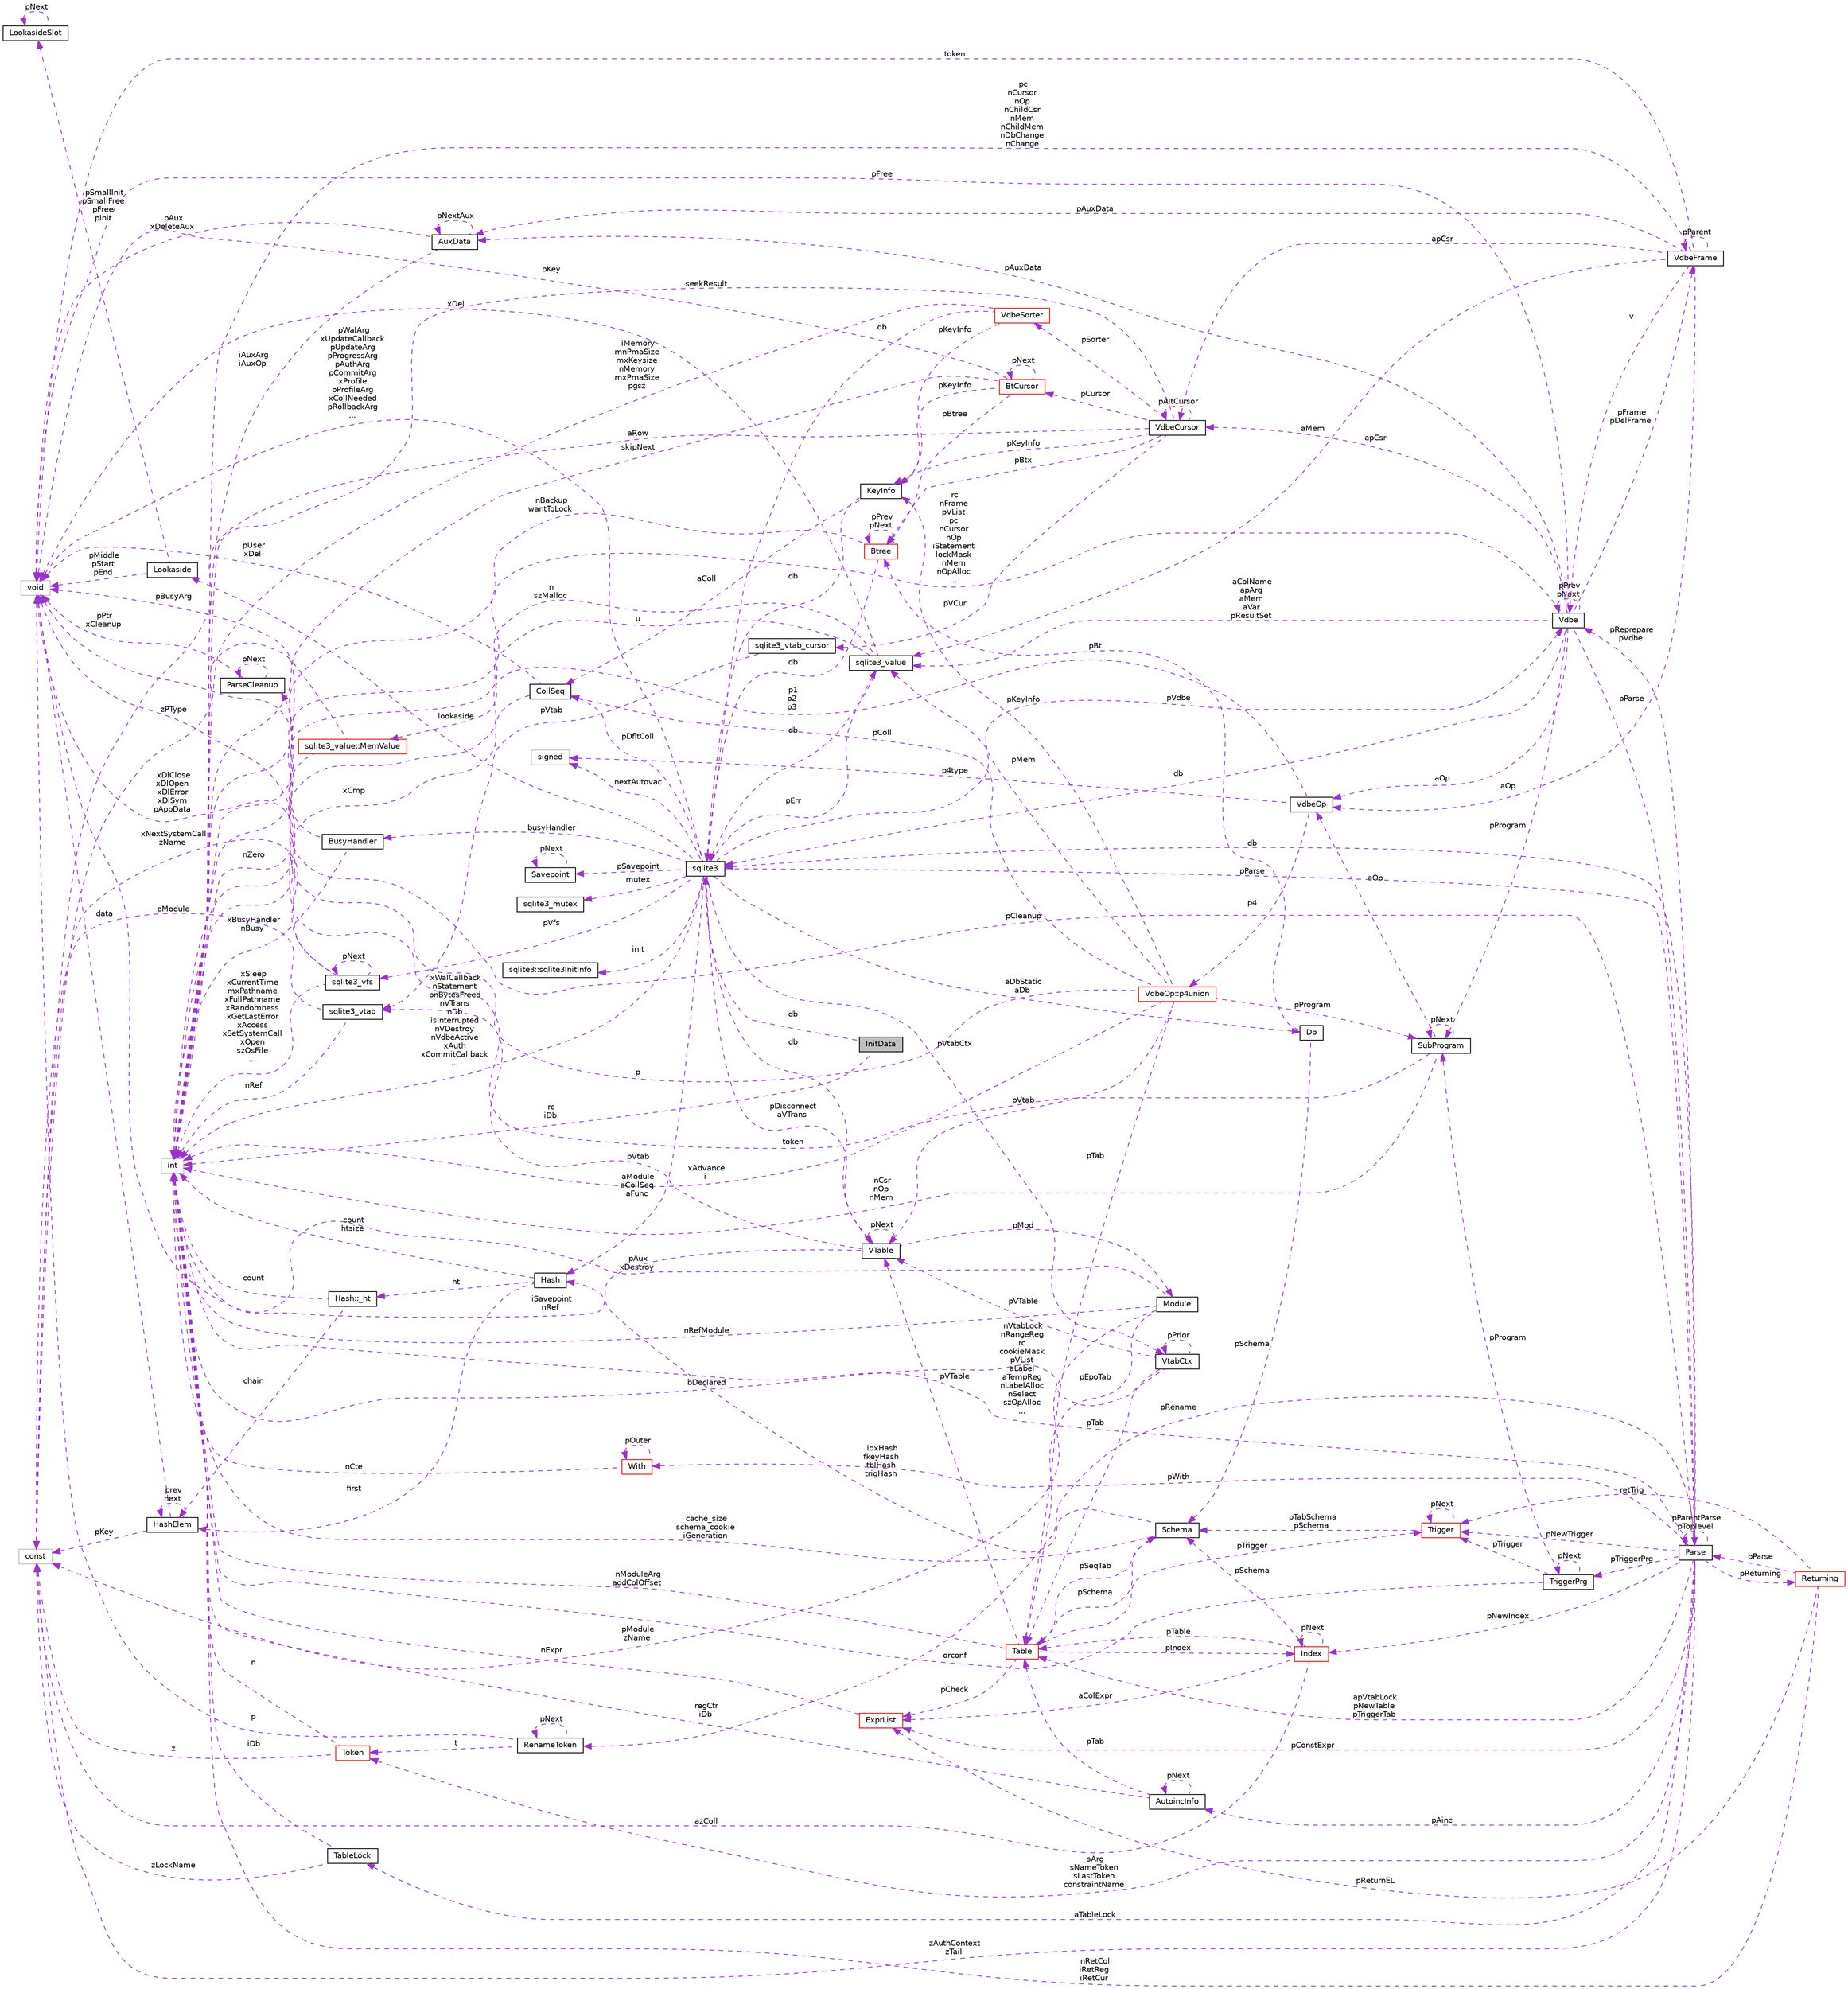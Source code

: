 digraph "InitData"
{
 // LATEX_PDF_SIZE
  edge [fontname="Helvetica",fontsize="10",labelfontname="Helvetica",labelfontsize="10"];
  node [fontname="Helvetica",fontsize="10",shape=record];
  rankdir="LR";
  Node1 [label="InitData",height=0.2,width=0.4,color="black", fillcolor="grey75", style="filled", fontcolor="black",tooltip=" "];
  Node2 -> Node1 [dir="back",color="darkorchid3",fontsize="10",style="dashed",label=" db" ,fontname="Helvetica"];
  Node2 [label="sqlite3",height=0.2,width=0.4,color="black", fillcolor="white", style="filled",URL="$structsqlite3.html",tooltip=" "];
  Node3 -> Node2 [dir="back",color="darkorchid3",fontsize="10",style="dashed",label=" pVdbe" ,fontname="Helvetica"];
  Node3 [label="Vdbe",height=0.2,width=0.4,color="black", fillcolor="white", style="filled",URL="$structVdbe.html",tooltip=" "];
  Node3 -> Node3 [dir="back",color="darkorchid3",fontsize="10",style="dashed",label=" pPrev\npNext" ,fontname="Helvetica"];
  Node2 -> Node3 [dir="back",color="darkorchid3",fontsize="10",style="dashed",label=" db" ,fontname="Helvetica"];
  Node4 -> Node3 [dir="back",color="darkorchid3",fontsize="10",style="dashed",label=" pFree" ,fontname="Helvetica"];
  Node4 [label="void",height=0.2,width=0.4,color="grey75", fillcolor="white", style="filled",tooltip=" "];
  Node5 -> Node3 [dir="back",color="darkorchid3",fontsize="10",style="dashed",label=" aColName\napArg\naMem\naVar\npResultSet" ,fontname="Helvetica"];
  Node5 [label="sqlite3_value",height=0.2,width=0.4,color="black", fillcolor="white", style="filled",URL="$structsqlite3__value.html",tooltip=" "];
  Node2 -> Node5 [dir="back",color="darkorchid3",fontsize="10",style="dashed",label=" db" ,fontname="Helvetica"];
  Node4 -> Node5 [dir="back",color="darkorchid3",fontsize="10",style="dashed",label=" xDel" ,fontname="Helvetica"];
  Node6 -> Node5 [dir="back",color="darkorchid3",fontsize="10",style="dashed",label=" u" ,fontname="Helvetica"];
  Node6 [label="sqlite3_value::MemValue",height=0.2,width=0.4,color="red", fillcolor="white", style="filled",URL="$unionsqlite3__value_1_1MemValue.html",tooltip=" "];
  Node7 -> Node6 [dir="back",color="darkorchid3",fontsize="10",style="dashed",label=" nZero" ,fontname="Helvetica"];
  Node7 [label="int",height=0.2,width=0.4,color="grey75", fillcolor="white", style="filled",tooltip=" "];
  Node8 -> Node6 [dir="back",color="darkorchid3",fontsize="10",style="dashed",label=" zPType" ,fontname="Helvetica"];
  Node8 [label="const",height=0.2,width=0.4,color="grey75", fillcolor="white", style="filled",tooltip=" "];
  Node7 -> Node5 [dir="back",color="darkorchid3",fontsize="10",style="dashed",label=" n\nszMalloc" ,fontname="Helvetica"];
  Node11 -> Node3 [dir="back",color="darkorchid3",fontsize="10",style="dashed",label=" pFrame\npDelFrame" ,fontname="Helvetica"];
  Node11 [label="VdbeFrame",height=0.2,width=0.4,color="black", fillcolor="white", style="filled",URL="$structVdbeFrame.html",tooltip=" "];
  Node3 -> Node11 [dir="back",color="darkorchid3",fontsize="10",style="dashed",label=" v" ,fontname="Helvetica"];
  Node4 -> Node11 [dir="back",color="darkorchid3",fontsize="10",style="dashed",label=" token" ,fontname="Helvetica"];
  Node5 -> Node11 [dir="back",color="darkorchid3",fontsize="10",style="dashed",label=" aMem" ,fontname="Helvetica"];
  Node11 -> Node11 [dir="back",color="darkorchid3",fontsize="10",style="dashed",label=" pParent" ,fontname="Helvetica"];
  Node7 -> Node11 [dir="back",color="darkorchid3",fontsize="10",style="dashed",label=" pc\nnCursor\nnOp\nnChildCsr\nnMem\nnChildMem\nnDbChange\nnChange" ,fontname="Helvetica"];
  Node12 -> Node11 [dir="back",color="darkorchid3",fontsize="10",style="dashed",label=" pAuxData" ,fontname="Helvetica"];
  Node12 [label="AuxData",height=0.2,width=0.4,color="black", fillcolor="white", style="filled",URL="$structAuxData.html",tooltip=" "];
  Node4 -> Node12 [dir="back",color="darkorchid3",fontsize="10",style="dashed",label=" pAux\nxDeleteAux" ,fontname="Helvetica"];
  Node7 -> Node12 [dir="back",color="darkorchid3",fontsize="10",style="dashed",label=" iAuxArg\niAuxOp" ,fontname="Helvetica"];
  Node12 -> Node12 [dir="back",color="darkorchid3",fontsize="10",style="dashed",label=" pNextAux" ,fontname="Helvetica"];
  Node13 -> Node11 [dir="back",color="darkorchid3",fontsize="10",style="dashed",label=" apCsr" ,fontname="Helvetica"];
  Node13 [label="VdbeCursor",height=0.2,width=0.4,color="black", fillcolor="white", style="filled",URL="$structVdbeCursor.html",tooltip=" "];
  Node14 -> Node13 [dir="back",color="darkorchid3",fontsize="10",style="dashed",label=" pCursor" ,fontname="Helvetica"];
  Node14 [label="BtCursor",height=0.2,width=0.4,color="red", fillcolor="white", style="filled",URL="$structBtCursor.html",tooltip=" "];
  Node14 -> Node14 [dir="back",color="darkorchid3",fontsize="10",style="dashed",label=" pNext" ,fontname="Helvetica"];
  Node4 -> Node14 [dir="back",color="darkorchid3",fontsize="10",style="dashed",label=" pKey" ,fontname="Helvetica"];
  Node7 -> Node14 [dir="back",color="darkorchid3",fontsize="10",style="dashed",label=" skipNext" ,fontname="Helvetica"];
  Node32 -> Node14 [dir="back",color="darkorchid3",fontsize="10",style="dashed",label=" pKeyInfo" ,fontname="Helvetica"];
  Node32 [label="KeyInfo",height=0.2,width=0.4,color="black", fillcolor="white", style="filled",URL="$structKeyInfo.html",tooltip=" "];
  Node2 -> Node32 [dir="back",color="darkorchid3",fontsize="10",style="dashed",label=" db" ,fontname="Helvetica"];
  Node33 -> Node32 [dir="back",color="darkorchid3",fontsize="10",style="dashed",label=" aColl" ,fontname="Helvetica"];
  Node33 [label="CollSeq",height=0.2,width=0.4,color="black", fillcolor="white", style="filled",URL="$structCollSeq.html",tooltip=" "];
  Node4 -> Node33 [dir="back",color="darkorchid3",fontsize="10",style="dashed",label=" pUser\nxDel" ,fontname="Helvetica"];
  Node7 -> Node33 [dir="back",color="darkorchid3",fontsize="10",style="dashed",label=" xCmp" ,fontname="Helvetica"];
  Node20 -> Node14 [dir="back",color="darkorchid3",fontsize="10",style="dashed",label=" pBtree" ,fontname="Helvetica"];
  Node20 [label="Btree",height=0.2,width=0.4,color="red", fillcolor="white", style="filled",URL="$structBtree.html",tooltip=" "];
  Node2 -> Node20 [dir="back",color="darkorchid3",fontsize="10",style="dashed",label=" db" ,fontname="Helvetica"];
  Node7 -> Node20 [dir="back",color="darkorchid3",fontsize="10",style="dashed",label=" nBackup\nwantToLock" ,fontname="Helvetica"];
  Node20 -> Node20 [dir="back",color="darkorchid3",fontsize="10",style="dashed",label=" pPrev\npNext" ,fontname="Helvetica"];
  Node7 -> Node13 [dir="back",color="darkorchid3",fontsize="10",style="dashed",label=" seekResult" ,fontname="Helvetica"];
  Node34 -> Node13 [dir="back",color="darkorchid3",fontsize="10",style="dashed",label=" pVCur" ,fontname="Helvetica"];
  Node34 [label="sqlite3_vtab_cursor",height=0.2,width=0.4,color="black", fillcolor="white", style="filled",URL="$structsqlite3__vtab__cursor.html",tooltip=" "];
  Node35 -> Node34 [dir="back",color="darkorchid3",fontsize="10",style="dashed",label=" pVtab" ,fontname="Helvetica"];
  Node35 [label="sqlite3_vtab",height=0.2,width=0.4,color="black", fillcolor="white", style="filled",URL="$structsqlite3__vtab.html",tooltip=" "];
  Node7 -> Node35 [dir="back",color="darkorchid3",fontsize="10",style="dashed",label=" nRef" ,fontname="Helvetica"];
  Node8 -> Node35 [dir="back",color="darkorchid3",fontsize="10",style="dashed",label=" pModule" ,fontname="Helvetica"];
  Node13 -> Node13 [dir="back",color="darkorchid3",fontsize="10",style="dashed",label=" pAltCursor" ,fontname="Helvetica"];
  Node32 -> Node13 [dir="back",color="darkorchid3",fontsize="10",style="dashed",label=" pKeyInfo" ,fontname="Helvetica"];
  Node36 -> Node13 [dir="back",color="darkorchid3",fontsize="10",style="dashed",label=" pSorter" ,fontname="Helvetica"];
  Node36 [label="VdbeSorter",height=0.2,width=0.4,color="red", fillcolor="white", style="filled",URL="$structVdbeSorter.html",tooltip=" "];
  Node2 -> Node36 [dir="back",color="darkorchid3",fontsize="10",style="dashed",label=" db" ,fontname="Helvetica"];
  Node7 -> Node36 [dir="back",color="darkorchid3",fontsize="10",style="dashed",label=" iMemory\nmnPmaSize\nmxKeysize\nnMemory\nmxPmaSize\npgsz" ,fontname="Helvetica"];
  Node32 -> Node36 [dir="back",color="darkorchid3",fontsize="10",style="dashed",label=" pKeyInfo" ,fontname="Helvetica"];
  Node20 -> Node13 [dir="back",color="darkorchid3",fontsize="10",style="dashed",label=" pBtx" ,fontname="Helvetica"];
  Node8 -> Node13 [dir="back",color="darkorchid3",fontsize="10",style="dashed",label=" aRow" ,fontname="Helvetica"];
  Node46 -> Node11 [dir="back",color="darkorchid3",fontsize="10",style="dashed",label=" aOp" ,fontname="Helvetica"];
  Node46 [label="VdbeOp",height=0.2,width=0.4,color="black", fillcolor="white", style="filled",URL="$structVdbeOp.html",tooltip=" "];
  Node47 -> Node46 [dir="back",color="darkorchid3",fontsize="10",style="dashed",label=" p4" ,fontname="Helvetica"];
  Node47 [label="VdbeOp::p4union",height=0.2,width=0.4,color="red", fillcolor="white", style="filled",URL="$unionVdbeOp_1_1p4union.html",tooltip=" "];
  Node4 -> Node47 [dir="back",color="darkorchid3",fontsize="10",style="dashed",label=" p" ,fontname="Helvetica"];
  Node5 -> Node47 [dir="back",color="darkorchid3",fontsize="10",style="dashed",label=" pMem" ,fontname="Helvetica"];
  Node33 -> Node47 [dir="back",color="darkorchid3",fontsize="10",style="dashed",label=" pColl" ,fontname="Helvetica"];
  Node48 -> Node47 [dir="back",color="darkorchid3",fontsize="10",style="dashed",label=" pVtab" ,fontname="Helvetica"];
  Node48 [label="VTable",height=0.2,width=0.4,color="black", fillcolor="white", style="filled",URL="$structVTable.html",tooltip=" "];
  Node2 -> Node48 [dir="back",color="darkorchid3",fontsize="10",style="dashed",label=" db" ,fontname="Helvetica"];
  Node48 -> Node48 [dir="back",color="darkorchid3",fontsize="10",style="dashed",label=" pNext" ,fontname="Helvetica"];
  Node7 -> Node48 [dir="back",color="darkorchid3",fontsize="10",style="dashed",label=" iSavepoint\nnRef" ,fontname="Helvetica"];
  Node49 -> Node48 [dir="back",color="darkorchid3",fontsize="10",style="dashed",label=" pMod" ,fontname="Helvetica"];
  Node49 [label="Module",height=0.2,width=0.4,color="black", fillcolor="white", style="filled",URL="$structModule.html",tooltip=" "];
  Node4 -> Node49 [dir="back",color="darkorchid3",fontsize="10",style="dashed",label=" pAux\nxDestroy" ,fontname="Helvetica"];
  Node7 -> Node49 [dir="back",color="darkorchid3",fontsize="10",style="dashed",label=" nRefModule" ,fontname="Helvetica"];
  Node50 -> Node49 [dir="back",color="darkorchid3",fontsize="10",style="dashed",label=" pEpoTab" ,fontname="Helvetica"];
  Node50 [label="Table",height=0.2,width=0.4,color="red", fillcolor="white", style="filled",URL="$structTable.html",tooltip=" "];
  Node51 -> Node50 [dir="back",color="darkorchid3",fontsize="10",style="dashed",label=" pSchema" ,fontname="Helvetica"];
  Node51 [label="Schema",height=0.2,width=0.4,color="black", fillcolor="white", style="filled",URL="$structSchema.html",tooltip=" "];
  Node7 -> Node51 [dir="back",color="darkorchid3",fontsize="10",style="dashed",label=" cache_size\nschema_cookie\niGeneration" ,fontname="Helvetica"];
  Node50 -> Node51 [dir="back",color="darkorchid3",fontsize="10",style="dashed",label=" pSeqTab" ,fontname="Helvetica"];
  Node52 -> Node51 [dir="back",color="darkorchid3",fontsize="10",style="dashed",label=" idxHash\nfkeyHash\ntblHash\ntrigHash" ,fontname="Helvetica"];
  Node52 [label="Hash",height=0.2,width=0.4,color="black", fillcolor="white", style="filled",URL="$structHash.html",tooltip=" "];
  Node53 -> Node52 [dir="back",color="darkorchid3",fontsize="10",style="dashed",label=" ht" ,fontname="Helvetica"];
  Node53 [label="Hash::_ht",height=0.2,width=0.4,color="black", fillcolor="white", style="filled",URL="$structHash_1_1__ht.html",tooltip=" "];
  Node7 -> Node53 [dir="back",color="darkorchid3",fontsize="10",style="dashed",label=" count" ,fontname="Helvetica"];
  Node54 -> Node53 [dir="back",color="darkorchid3",fontsize="10",style="dashed",label=" chain" ,fontname="Helvetica"];
  Node54 [label="HashElem",height=0.2,width=0.4,color="black", fillcolor="white", style="filled",URL="$structHashElem.html",tooltip=" "];
  Node4 -> Node54 [dir="back",color="darkorchid3",fontsize="10",style="dashed",label=" data" ,fontname="Helvetica"];
  Node54 -> Node54 [dir="back",color="darkorchid3",fontsize="10",style="dashed",label=" prev\nnext" ,fontname="Helvetica"];
  Node8 -> Node54 [dir="back",color="darkorchid3",fontsize="10",style="dashed",label=" pKey" ,fontname="Helvetica"];
  Node7 -> Node52 [dir="back",color="darkorchid3",fontsize="10",style="dashed",label=" count\nhtsize" ,fontname="Helvetica"];
  Node54 -> Node52 [dir="back",color="darkorchid3",fontsize="10",style="dashed",label=" first" ,fontname="Helvetica"];
  Node48 -> Node50 [dir="back",color="darkorchid3",fontsize="10",style="dashed",label=" pVTable" ,fontname="Helvetica"];
  Node7 -> Node50 [dir="back",color="darkorchid3",fontsize="10",style="dashed",label=" nModuleArg\naddColOffset" ,fontname="Helvetica"];
  Node74 -> Node50 [dir="back",color="darkorchid3",fontsize="10",style="dashed",label=" pTrigger" ,fontname="Helvetica"];
  Node74 [label="Trigger",height=0.2,width=0.4,color="red", fillcolor="white", style="filled",URL="$structTrigger.html",tooltip=" "];
  Node51 -> Node74 [dir="back",color="darkorchid3",fontsize="10",style="dashed",label=" pTabSchema\npSchema" ,fontname="Helvetica"];
  Node74 -> Node74 [dir="back",color="darkorchid3",fontsize="10",style="dashed",label=" pNext" ,fontname="Helvetica"];
  Node60 -> Node50 [dir="back",color="darkorchid3",fontsize="10",style="dashed",label=" pCheck" ,fontname="Helvetica"];
  Node60 [label="ExprList",height=0.2,width=0.4,color="red", fillcolor="white", style="filled",URL="$structExprList.html",tooltip=" "];
  Node7 -> Node60 [dir="back",color="darkorchid3",fontsize="10",style="dashed",label=" nExpr" ,fontname="Helvetica"];
  Node70 -> Node50 [dir="back",color="darkorchid3",fontsize="10",style="dashed",label=" pIndex" ,fontname="Helvetica"];
  Node70 [label="Index",height=0.2,width=0.4,color="red", fillcolor="white", style="filled",URL="$structIndex.html",tooltip=" "];
  Node51 -> Node70 [dir="back",color="darkorchid3",fontsize="10",style="dashed",label=" pSchema" ,fontname="Helvetica"];
  Node50 -> Node70 [dir="back",color="darkorchid3",fontsize="10",style="dashed",label=" pTable" ,fontname="Helvetica"];
  Node60 -> Node70 [dir="back",color="darkorchid3",fontsize="10",style="dashed",label=" aColExpr" ,fontname="Helvetica"];
  Node8 -> Node70 [dir="back",color="darkorchid3",fontsize="10",style="dashed",label=" azColl" ,fontname="Helvetica"];
  Node70 -> Node70 [dir="back",color="darkorchid3",fontsize="10",style="dashed",label=" pNext" ,fontname="Helvetica"];
  Node8 -> Node49 [dir="back",color="darkorchid3",fontsize="10",style="dashed",label=" pModule\nzName" ,fontname="Helvetica"];
  Node35 -> Node48 [dir="back",color="darkorchid3",fontsize="10",style="dashed",label=" pVtab" ,fontname="Helvetica"];
  Node7 -> Node47 [dir="back",color="darkorchid3",fontsize="10",style="dashed",label=" xAdvance\ni" ,fontname="Helvetica"];
  Node50 -> Node47 [dir="back",color="darkorchid3",fontsize="10",style="dashed",label=" pTab" ,fontname="Helvetica"];
  Node77 -> Node47 [dir="back",color="darkorchid3",fontsize="10",style="dashed",label=" pProgram" ,fontname="Helvetica"];
  Node77 [label="SubProgram",height=0.2,width=0.4,color="black", fillcolor="white", style="filled",URL="$structSubProgram.html",tooltip=" "];
  Node4 -> Node77 [dir="back",color="darkorchid3",fontsize="10",style="dashed",label=" token" ,fontname="Helvetica"];
  Node7 -> Node77 [dir="back",color="darkorchid3",fontsize="10",style="dashed",label=" nCsr\nnOp\nnMem" ,fontname="Helvetica"];
  Node77 -> Node77 [dir="back",color="darkorchid3",fontsize="10",style="dashed",label=" pNext" ,fontname="Helvetica"];
  Node46 -> Node77 [dir="back",color="darkorchid3",fontsize="10",style="dashed",label=" aOp" ,fontname="Helvetica"];
  Node32 -> Node47 [dir="back",color="darkorchid3",fontsize="10",style="dashed",label=" pKeyInfo" ,fontname="Helvetica"];
  Node7 -> Node46 [dir="back",color="darkorchid3",fontsize="10",style="dashed",label=" p1\np2\np3" ,fontname="Helvetica"];
  Node79 -> Node46 [dir="back",color="darkorchid3",fontsize="10",style="dashed",label=" p4type" ,fontname="Helvetica"];
  Node79 [label="signed",height=0.2,width=0.4,color="grey75", fillcolor="white", style="filled",tooltip=" "];
  Node7 -> Node3 [dir="back",color="darkorchid3",fontsize="10",style="dashed",label=" rc\nnFrame\npVList\npc\nnCursor\nnOp\niStatement\nlockMask\nnMem\nnOpAlloc\n..." ,fontname="Helvetica"];
  Node12 -> Node3 [dir="back",color="darkorchid3",fontsize="10",style="dashed",label=" pAuxData" ,fontname="Helvetica"];
  Node77 -> Node3 [dir="back",color="darkorchid3",fontsize="10",style="dashed",label=" pProgram" ,fontname="Helvetica"];
  Node13 -> Node3 [dir="back",color="darkorchid3",fontsize="10",style="dashed",label=" apCsr" ,fontname="Helvetica"];
  Node80 -> Node3 [dir="back",color="darkorchid3",fontsize="10",style="dashed",label=" pParse" ,fontname="Helvetica"];
  Node80 [label="Parse",height=0.2,width=0.4,color="black", fillcolor="white", style="filled",URL="$structParse.html",tooltip=" "];
  Node3 -> Node80 [dir="back",color="darkorchid3",fontsize="10",style="dashed",label=" pReprepare\npVdbe" ,fontname="Helvetica"];
  Node2 -> Node80 [dir="back",color="darkorchid3",fontsize="10",style="dashed",label=" db" ,fontname="Helvetica"];
  Node81 -> Node80 [dir="back",color="darkorchid3",fontsize="10",style="dashed",label=" pCleanup" ,fontname="Helvetica"];
  Node81 [label="ParseCleanup",height=0.2,width=0.4,color="black", fillcolor="white", style="filled",URL="$structParseCleanup.html",tooltip=" "];
  Node81 -> Node81 [dir="back",color="darkorchid3",fontsize="10",style="dashed",label=" pNext" ,fontname="Helvetica"];
  Node4 -> Node81 [dir="back",color="darkorchid3",fontsize="10",style="dashed",label=" pPtr\nxCleanup" ,fontname="Helvetica"];
  Node82 -> Node80 [dir="back",color="darkorchid3",fontsize="10",style="dashed",label=" aTableLock" ,fontname="Helvetica"];
  Node82 [label="TableLock",height=0.2,width=0.4,color="black", fillcolor="white", style="filled",URL="$structTableLock.html",tooltip=" "];
  Node7 -> Node82 [dir="back",color="darkorchid3",fontsize="10",style="dashed",label=" iDb" ,fontname="Helvetica"];
  Node8 -> Node82 [dir="back",color="darkorchid3",fontsize="10",style="dashed",label=" zLockName" ,fontname="Helvetica"];
  Node83 -> Node80 [dir="back",color="darkorchid3",fontsize="10",style="dashed",label=" sArg\nsNameToken\nsLastToken\nconstraintName" ,fontname="Helvetica"];
  Node83 [label="Token",height=0.2,width=0.4,color="red", fillcolor="white", style="filled",URL="$classToken.html",tooltip=" "];
  Node7 -> Node83 [dir="back",color="darkorchid3",fontsize="10",style="dashed",label=" n" ,fontname="Helvetica"];
  Node8 -> Node83 [dir="back",color="darkorchid3",fontsize="10",style="dashed",label=" z" ,fontname="Helvetica"];
  Node63 -> Node80 [dir="back",color="darkorchid3",fontsize="10",style="dashed",label=" pWith" ,fontname="Helvetica"];
  Node63 [label="With",height=0.2,width=0.4,color="red", fillcolor="white", style="filled",URL="$structWith.html",tooltip=" "];
  Node63 -> Node63 [dir="back",color="darkorchid3",fontsize="10",style="dashed",label=" pOuter" ,fontname="Helvetica"];
  Node7 -> Node63 [dir="back",color="darkorchid3",fontsize="10",style="dashed",label=" nCte" ,fontname="Helvetica"];
  Node7 -> Node80 [dir="back",color="darkorchid3",fontsize="10",style="dashed",label=" nVtabLock\nnRangeReg\nrc\ncookieMask\npVList\naLabel\naTempReg\nnLabelAlloc\nnSelect\nszOpAlloc\n..." ,fontname="Helvetica"];
  Node50 -> Node80 [dir="back",color="darkorchid3",fontsize="10",style="dashed",label=" apVtabLock\npNewTable\npTriggerTab" ,fontname="Helvetica"];
  Node74 -> Node80 [dir="back",color="darkorchid3",fontsize="10",style="dashed",label=" pNewTrigger" ,fontname="Helvetica"];
  Node97 -> Node80 [dir="back",color="darkorchid3",fontsize="10",style="dashed",label=" pTriggerPrg" ,fontname="Helvetica"];
  Node97 [label="TriggerPrg",height=0.2,width=0.4,color="black", fillcolor="white", style="filled",URL="$structTriggerPrg.html",tooltip=" "];
  Node7 -> Node97 [dir="back",color="darkorchid3",fontsize="10",style="dashed",label=" orconf" ,fontname="Helvetica"];
  Node77 -> Node97 [dir="back",color="darkorchid3",fontsize="10",style="dashed",label=" pProgram" ,fontname="Helvetica"];
  Node74 -> Node97 [dir="back",color="darkorchid3",fontsize="10",style="dashed",label=" pTrigger" ,fontname="Helvetica"];
  Node97 -> Node97 [dir="back",color="darkorchid3",fontsize="10",style="dashed",label=" pNext" ,fontname="Helvetica"];
  Node98 -> Node80 [dir="back",color="darkorchid3",fontsize="10",style="dashed",label=" pRename" ,fontname="Helvetica"];
  Node98 [label="RenameToken",height=0.2,width=0.4,color="black", fillcolor="white", style="filled",URL="$structRenameToken.html",tooltip=" "];
  Node83 -> Node98 [dir="back",color="darkorchid3",fontsize="10",style="dashed",label=" t" ,fontname="Helvetica"];
  Node4 -> Node98 [dir="back",color="darkorchid3",fontsize="10",style="dashed",label=" p" ,fontname="Helvetica"];
  Node98 -> Node98 [dir="back",color="darkorchid3",fontsize="10",style="dashed",label=" pNext" ,fontname="Helvetica"];
  Node70 -> Node80 [dir="back",color="darkorchid3",fontsize="10",style="dashed",label=" pNewIndex" ,fontname="Helvetica"];
  Node8 -> Node80 [dir="back",color="darkorchid3",fontsize="10",style="dashed",label=" zAuthContext\nzTail" ,fontname="Helvetica"];
  Node99 -> Node80 [dir="back",color="darkorchid3",fontsize="10",style="dashed",label=" pReturning" ,fontname="Helvetica"];
  Node99 [label="Returning",height=0.2,width=0.4,color="red", fillcolor="white", style="filled",URL="$structReturning.html",tooltip=" "];
  Node7 -> Node99 [dir="back",color="darkorchid3",fontsize="10",style="dashed",label=" nRetCol\niRetReg\niRetCur" ,fontname="Helvetica"];
  Node74 -> Node99 [dir="back",color="darkorchid3",fontsize="10",style="dashed",label=" retTrig" ,fontname="Helvetica"];
  Node60 -> Node99 [dir="back",color="darkorchid3",fontsize="10",style="dashed",label=" pReturnEL" ,fontname="Helvetica"];
  Node80 -> Node99 [dir="back",color="darkorchid3",fontsize="10",style="dashed",label=" pParse" ,fontname="Helvetica"];
  Node100 -> Node80 [dir="back",color="darkorchid3",fontsize="10",style="dashed",label=" pAinc" ,fontname="Helvetica"];
  Node100 [label="AutoincInfo",height=0.2,width=0.4,color="black", fillcolor="white", style="filled",URL="$structAutoincInfo.html",tooltip=" "];
  Node7 -> Node100 [dir="back",color="darkorchid3",fontsize="10",style="dashed",label=" regCtr\niDb" ,fontname="Helvetica"];
  Node50 -> Node100 [dir="back",color="darkorchid3",fontsize="10",style="dashed",label=" pTab" ,fontname="Helvetica"];
  Node100 -> Node100 [dir="back",color="darkorchid3",fontsize="10",style="dashed",label=" pNext" ,fontname="Helvetica"];
  Node60 -> Node80 [dir="back",color="darkorchid3",fontsize="10",style="dashed",label=" pConstExpr" ,fontname="Helvetica"];
  Node80 -> Node80 [dir="back",color="darkorchid3",fontsize="10",style="dashed",label=" pParentParse\npToplevel" ,fontname="Helvetica"];
  Node46 -> Node3 [dir="back",color="darkorchid3",fontsize="10",style="dashed",label=" aOp" ,fontname="Helvetica"];
  Node101 -> Node2 [dir="back",color="darkorchid3",fontsize="10",style="dashed",label=" pSavepoint" ,fontname="Helvetica"];
  Node101 [label="Savepoint",height=0.2,width=0.4,color="black", fillcolor="white", style="filled",URL="$structSavepoint.html",tooltip=" "];
  Node101 -> Node101 [dir="back",color="darkorchid3",fontsize="10",style="dashed",label=" pNext" ,fontname="Helvetica"];
  Node4 -> Node2 [dir="back",color="darkorchid3",fontsize="10",style="dashed",label=" pWalArg\nxUpdateCallback\npUpdateArg\npProgressArg\npAuthArg\npCommitArg\nxProfile\npProfileArg\nxCollNeeded\npRollbackArg\n..." ,fontname="Helvetica"];
  Node102 -> Node2 [dir="back",color="darkorchid3",fontsize="10",style="dashed",label=" lookaside" ,fontname="Helvetica"];
  Node102 [label="Lookaside",height=0.2,width=0.4,color="black", fillcolor="white", style="filled",URL="$structLookaside.html",tooltip=" "];
  Node4 -> Node102 [dir="back",color="darkorchid3",fontsize="10",style="dashed",label=" pMiddle\npStart\npEnd" ,fontname="Helvetica"];
  Node103 -> Node102 [dir="back",color="darkorchid3",fontsize="10",style="dashed",label=" pSmallInit\npSmallFree\npFree\npInit" ,fontname="Helvetica"];
  Node103 [label="LookasideSlot",height=0.2,width=0.4,color="black", fillcolor="white", style="filled",URL="$structLookasideSlot.html",tooltip=" "];
  Node103 -> Node103 [dir="back",color="darkorchid3",fontsize="10",style="dashed",label=" pNext" ,fontname="Helvetica"];
  Node5 -> Node2 [dir="back",color="darkorchid3",fontsize="10",style="dashed",label=" pErr" ,fontname="Helvetica"];
  Node18 -> Node2 [dir="back",color="darkorchid3",fontsize="10",style="dashed",label=" mutex" ,fontname="Helvetica"];
  Node18 [label="sqlite3_mutex",height=0.2,width=0.4,color="black", fillcolor="white", style="filled",URL="$structsqlite3__mutex.html",tooltip=" "];
  Node28 -> Node2 [dir="back",color="darkorchid3",fontsize="10",style="dashed",label=" pVfs" ,fontname="Helvetica"];
  Node28 [label="sqlite3_vfs",height=0.2,width=0.4,color="black", fillcolor="white", style="filled",URL="$structsqlite3__vfs.html",tooltip=" "];
  Node4 -> Node28 [dir="back",color="darkorchid3",fontsize="10",style="dashed",label=" xDlClose\nxDlOpen\nxDlError\nxDlSym\npAppData" ,fontname="Helvetica"];
  Node28 -> Node28 [dir="back",color="darkorchid3",fontsize="10",style="dashed",label=" pNext" ,fontname="Helvetica"];
  Node7 -> Node28 [dir="back",color="darkorchid3",fontsize="10",style="dashed",label=" xSleep\nxCurrentTime\nmxPathname\nxFullPathname\nxRandomness\nxGetLastError\nxAccess\nxSetSystemCall\nxOpen\nszOsFile\n..." ,fontname="Helvetica"];
  Node8 -> Node28 [dir="back",color="darkorchid3",fontsize="10",style="dashed",label=" xNextSystemCall\nzName" ,fontname="Helvetica"];
  Node104 -> Node2 [dir="back",color="darkorchid3",fontsize="10",style="dashed",label=" init" ,fontname="Helvetica"];
  Node104 [label="sqlite3::sqlite3InitInfo",height=0.2,width=0.4,color="black", fillcolor="white", style="filled",URL="$structsqlite3_1_1sqlite3InitInfo.html",tooltip=" "];
  Node105 -> Node2 [dir="back",color="darkorchid3",fontsize="10",style="dashed",label=" busyHandler" ,fontname="Helvetica"];
  Node105 [label="BusyHandler",height=0.2,width=0.4,color="black", fillcolor="white", style="filled",URL="$structBusyHandler.html",tooltip=" "];
  Node4 -> Node105 [dir="back",color="darkorchid3",fontsize="10",style="dashed",label=" pBusyArg" ,fontname="Helvetica"];
  Node7 -> Node105 [dir="back",color="darkorchid3",fontsize="10",style="dashed",label=" xBusyHandler\nnBusy" ,fontname="Helvetica"];
  Node106 -> Node2 [dir="back",color="darkorchid3",fontsize="10",style="dashed",label=" pVtabCtx" ,fontname="Helvetica"];
  Node106 [label="VtabCtx",height=0.2,width=0.4,color="black", fillcolor="white", style="filled",URL="$structVtabCtx.html",tooltip=" "];
  Node106 -> Node106 [dir="back",color="darkorchid3",fontsize="10",style="dashed",label=" pPrior" ,fontname="Helvetica"];
  Node7 -> Node106 [dir="back",color="darkorchid3",fontsize="10",style="dashed",label=" bDeclared" ,fontname="Helvetica"];
  Node48 -> Node106 [dir="back",color="darkorchid3",fontsize="10",style="dashed",label=" pVTable" ,fontname="Helvetica"];
  Node50 -> Node106 [dir="back",color="darkorchid3",fontsize="10",style="dashed",label=" pTab" ,fontname="Helvetica"];
  Node33 -> Node2 [dir="back",color="darkorchid3",fontsize="10",style="dashed",label=" pDfltColl" ,fontname="Helvetica"];
  Node48 -> Node2 [dir="back",color="darkorchid3",fontsize="10",style="dashed",label=" pDisconnect\naVTrans" ,fontname="Helvetica"];
  Node7 -> Node2 [dir="back",color="darkorchid3",fontsize="10",style="dashed",label=" xWalCallback\nnStatement\npnBytesFreed\nnVTrans\nnDb\nisInterrupted\nnVDestroy\nnVdbeActive\nxAuth\nxCommitCallback\n..." ,fontname="Helvetica"];
  Node79 -> Node2 [dir="back",color="darkorchid3",fontsize="10",style="dashed",label=" nextAutovac" ,fontname="Helvetica"];
  Node107 -> Node2 [dir="back",color="darkorchid3",fontsize="10",style="dashed",label=" aDbStatic\naDb" ,fontname="Helvetica"];
  Node107 [label="Db",height=0.2,width=0.4,color="black", fillcolor="white", style="filled",URL="$structDb.html",tooltip=" "];
  Node51 -> Node107 [dir="back",color="darkorchid3",fontsize="10",style="dashed",label=" pSchema" ,fontname="Helvetica"];
  Node20 -> Node107 [dir="back",color="darkorchid3",fontsize="10",style="dashed",label=" pBt" ,fontname="Helvetica"];
  Node52 -> Node2 [dir="back",color="darkorchid3",fontsize="10",style="dashed",label=" aModule\naCollSeq\naFunc" ,fontname="Helvetica"];
  Node80 -> Node2 [dir="back",color="darkorchid3",fontsize="10",style="dashed",label=" pParse" ,fontname="Helvetica"];
  Node7 -> Node1 [dir="back",color="darkorchid3",fontsize="10",style="dashed",label=" rc\niDb" ,fontname="Helvetica"];
}
